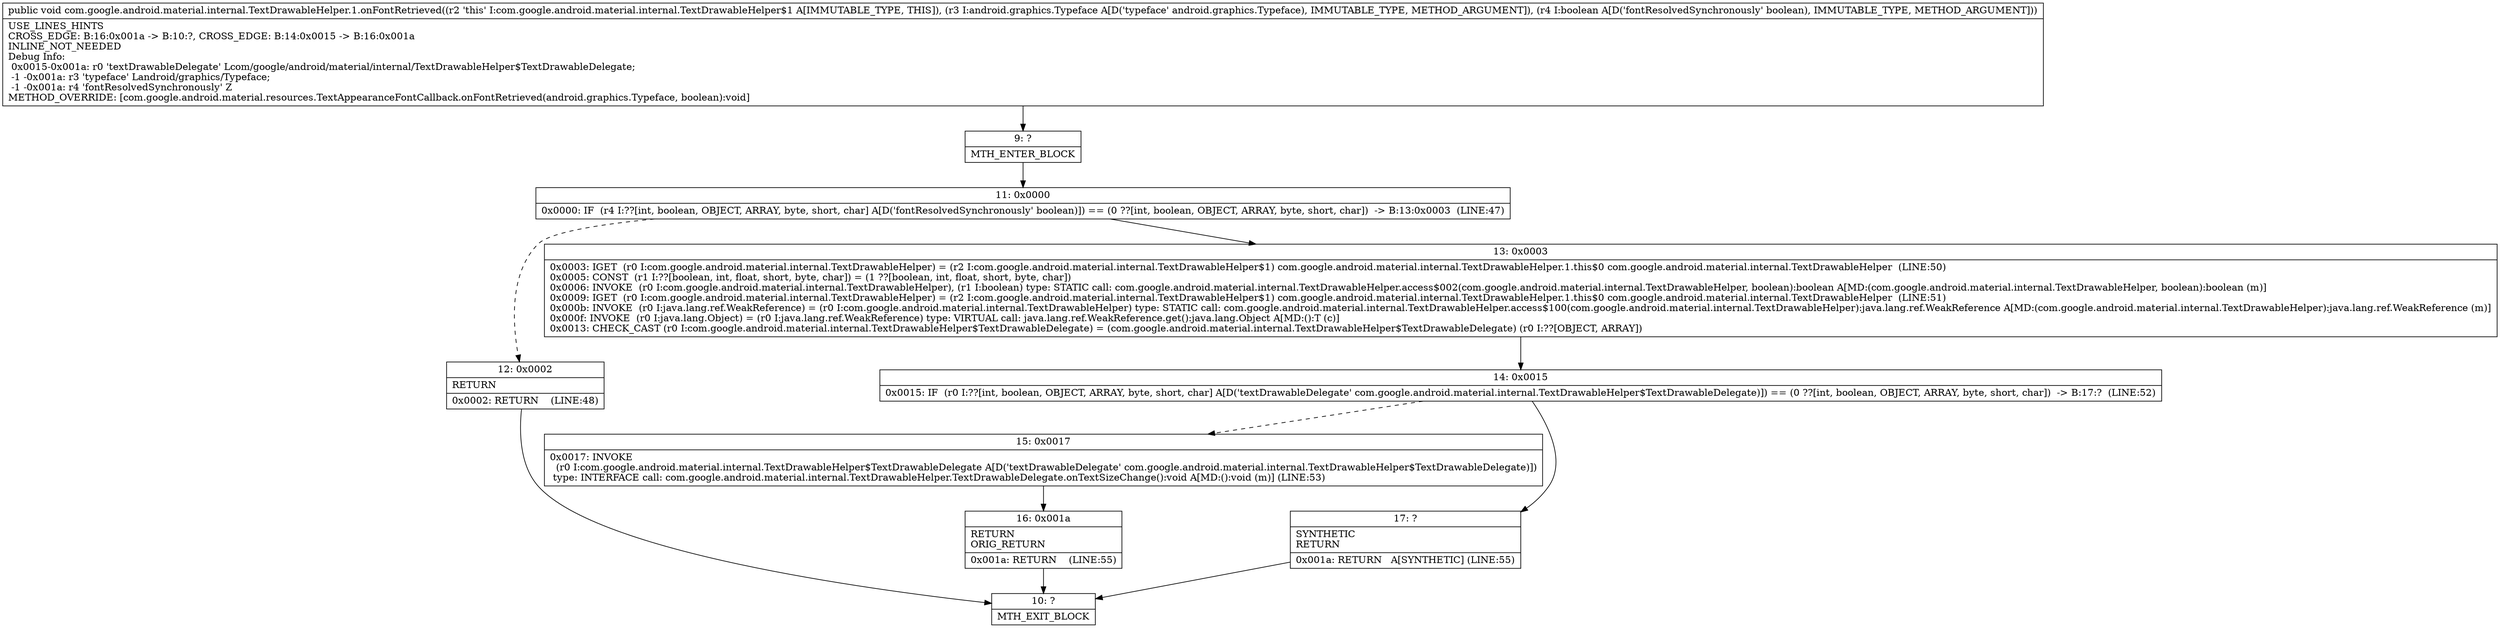 digraph "CFG forcom.google.android.material.internal.TextDrawableHelper.1.onFontRetrieved(Landroid\/graphics\/Typeface;Z)V" {
Node_9 [shape=record,label="{9\:\ ?|MTH_ENTER_BLOCK\l}"];
Node_11 [shape=record,label="{11\:\ 0x0000|0x0000: IF  (r4 I:??[int, boolean, OBJECT, ARRAY, byte, short, char] A[D('fontResolvedSynchronously' boolean)]) == (0 ??[int, boolean, OBJECT, ARRAY, byte, short, char])  \-\> B:13:0x0003  (LINE:47)\l}"];
Node_12 [shape=record,label="{12\:\ 0x0002|RETURN\l|0x0002: RETURN    (LINE:48)\l}"];
Node_10 [shape=record,label="{10\:\ ?|MTH_EXIT_BLOCK\l}"];
Node_13 [shape=record,label="{13\:\ 0x0003|0x0003: IGET  (r0 I:com.google.android.material.internal.TextDrawableHelper) = (r2 I:com.google.android.material.internal.TextDrawableHelper$1) com.google.android.material.internal.TextDrawableHelper.1.this$0 com.google.android.material.internal.TextDrawableHelper  (LINE:50)\l0x0005: CONST  (r1 I:??[boolean, int, float, short, byte, char]) = (1 ??[boolean, int, float, short, byte, char]) \l0x0006: INVOKE  (r0 I:com.google.android.material.internal.TextDrawableHelper), (r1 I:boolean) type: STATIC call: com.google.android.material.internal.TextDrawableHelper.access$002(com.google.android.material.internal.TextDrawableHelper, boolean):boolean A[MD:(com.google.android.material.internal.TextDrawableHelper, boolean):boolean (m)]\l0x0009: IGET  (r0 I:com.google.android.material.internal.TextDrawableHelper) = (r2 I:com.google.android.material.internal.TextDrawableHelper$1) com.google.android.material.internal.TextDrawableHelper.1.this$0 com.google.android.material.internal.TextDrawableHelper  (LINE:51)\l0x000b: INVOKE  (r0 I:java.lang.ref.WeakReference) = (r0 I:com.google.android.material.internal.TextDrawableHelper) type: STATIC call: com.google.android.material.internal.TextDrawableHelper.access$100(com.google.android.material.internal.TextDrawableHelper):java.lang.ref.WeakReference A[MD:(com.google.android.material.internal.TextDrawableHelper):java.lang.ref.WeakReference (m)]\l0x000f: INVOKE  (r0 I:java.lang.Object) = (r0 I:java.lang.ref.WeakReference) type: VIRTUAL call: java.lang.ref.WeakReference.get():java.lang.Object A[MD:():T (c)]\l0x0013: CHECK_CAST (r0 I:com.google.android.material.internal.TextDrawableHelper$TextDrawableDelegate) = (com.google.android.material.internal.TextDrawableHelper$TextDrawableDelegate) (r0 I:??[OBJECT, ARRAY]) \l}"];
Node_14 [shape=record,label="{14\:\ 0x0015|0x0015: IF  (r0 I:??[int, boolean, OBJECT, ARRAY, byte, short, char] A[D('textDrawableDelegate' com.google.android.material.internal.TextDrawableHelper$TextDrawableDelegate)]) == (0 ??[int, boolean, OBJECT, ARRAY, byte, short, char])  \-\> B:17:?  (LINE:52)\l}"];
Node_15 [shape=record,label="{15\:\ 0x0017|0x0017: INVOKE  \l  (r0 I:com.google.android.material.internal.TextDrawableHelper$TextDrawableDelegate A[D('textDrawableDelegate' com.google.android.material.internal.TextDrawableHelper$TextDrawableDelegate)])\l type: INTERFACE call: com.google.android.material.internal.TextDrawableHelper.TextDrawableDelegate.onTextSizeChange():void A[MD:():void (m)] (LINE:53)\l}"];
Node_16 [shape=record,label="{16\:\ 0x001a|RETURN\lORIG_RETURN\l|0x001a: RETURN    (LINE:55)\l}"];
Node_17 [shape=record,label="{17\:\ ?|SYNTHETIC\lRETURN\l|0x001a: RETURN   A[SYNTHETIC] (LINE:55)\l}"];
MethodNode[shape=record,label="{public void com.google.android.material.internal.TextDrawableHelper.1.onFontRetrieved((r2 'this' I:com.google.android.material.internal.TextDrawableHelper$1 A[IMMUTABLE_TYPE, THIS]), (r3 I:android.graphics.Typeface A[D('typeface' android.graphics.Typeface), IMMUTABLE_TYPE, METHOD_ARGUMENT]), (r4 I:boolean A[D('fontResolvedSynchronously' boolean), IMMUTABLE_TYPE, METHOD_ARGUMENT]))  | USE_LINES_HINTS\lCROSS_EDGE: B:16:0x001a \-\> B:10:?, CROSS_EDGE: B:14:0x0015 \-\> B:16:0x001a\lINLINE_NOT_NEEDED\lDebug Info:\l  0x0015\-0x001a: r0 'textDrawableDelegate' Lcom\/google\/android\/material\/internal\/TextDrawableHelper$TextDrawableDelegate;\l  \-1 \-0x001a: r3 'typeface' Landroid\/graphics\/Typeface;\l  \-1 \-0x001a: r4 'fontResolvedSynchronously' Z\lMETHOD_OVERRIDE: [com.google.android.material.resources.TextAppearanceFontCallback.onFontRetrieved(android.graphics.Typeface, boolean):void]\l}"];
MethodNode -> Node_9;Node_9 -> Node_11;
Node_11 -> Node_12[style=dashed];
Node_11 -> Node_13;
Node_12 -> Node_10;
Node_13 -> Node_14;
Node_14 -> Node_15[style=dashed];
Node_14 -> Node_17;
Node_15 -> Node_16;
Node_16 -> Node_10;
Node_17 -> Node_10;
}

